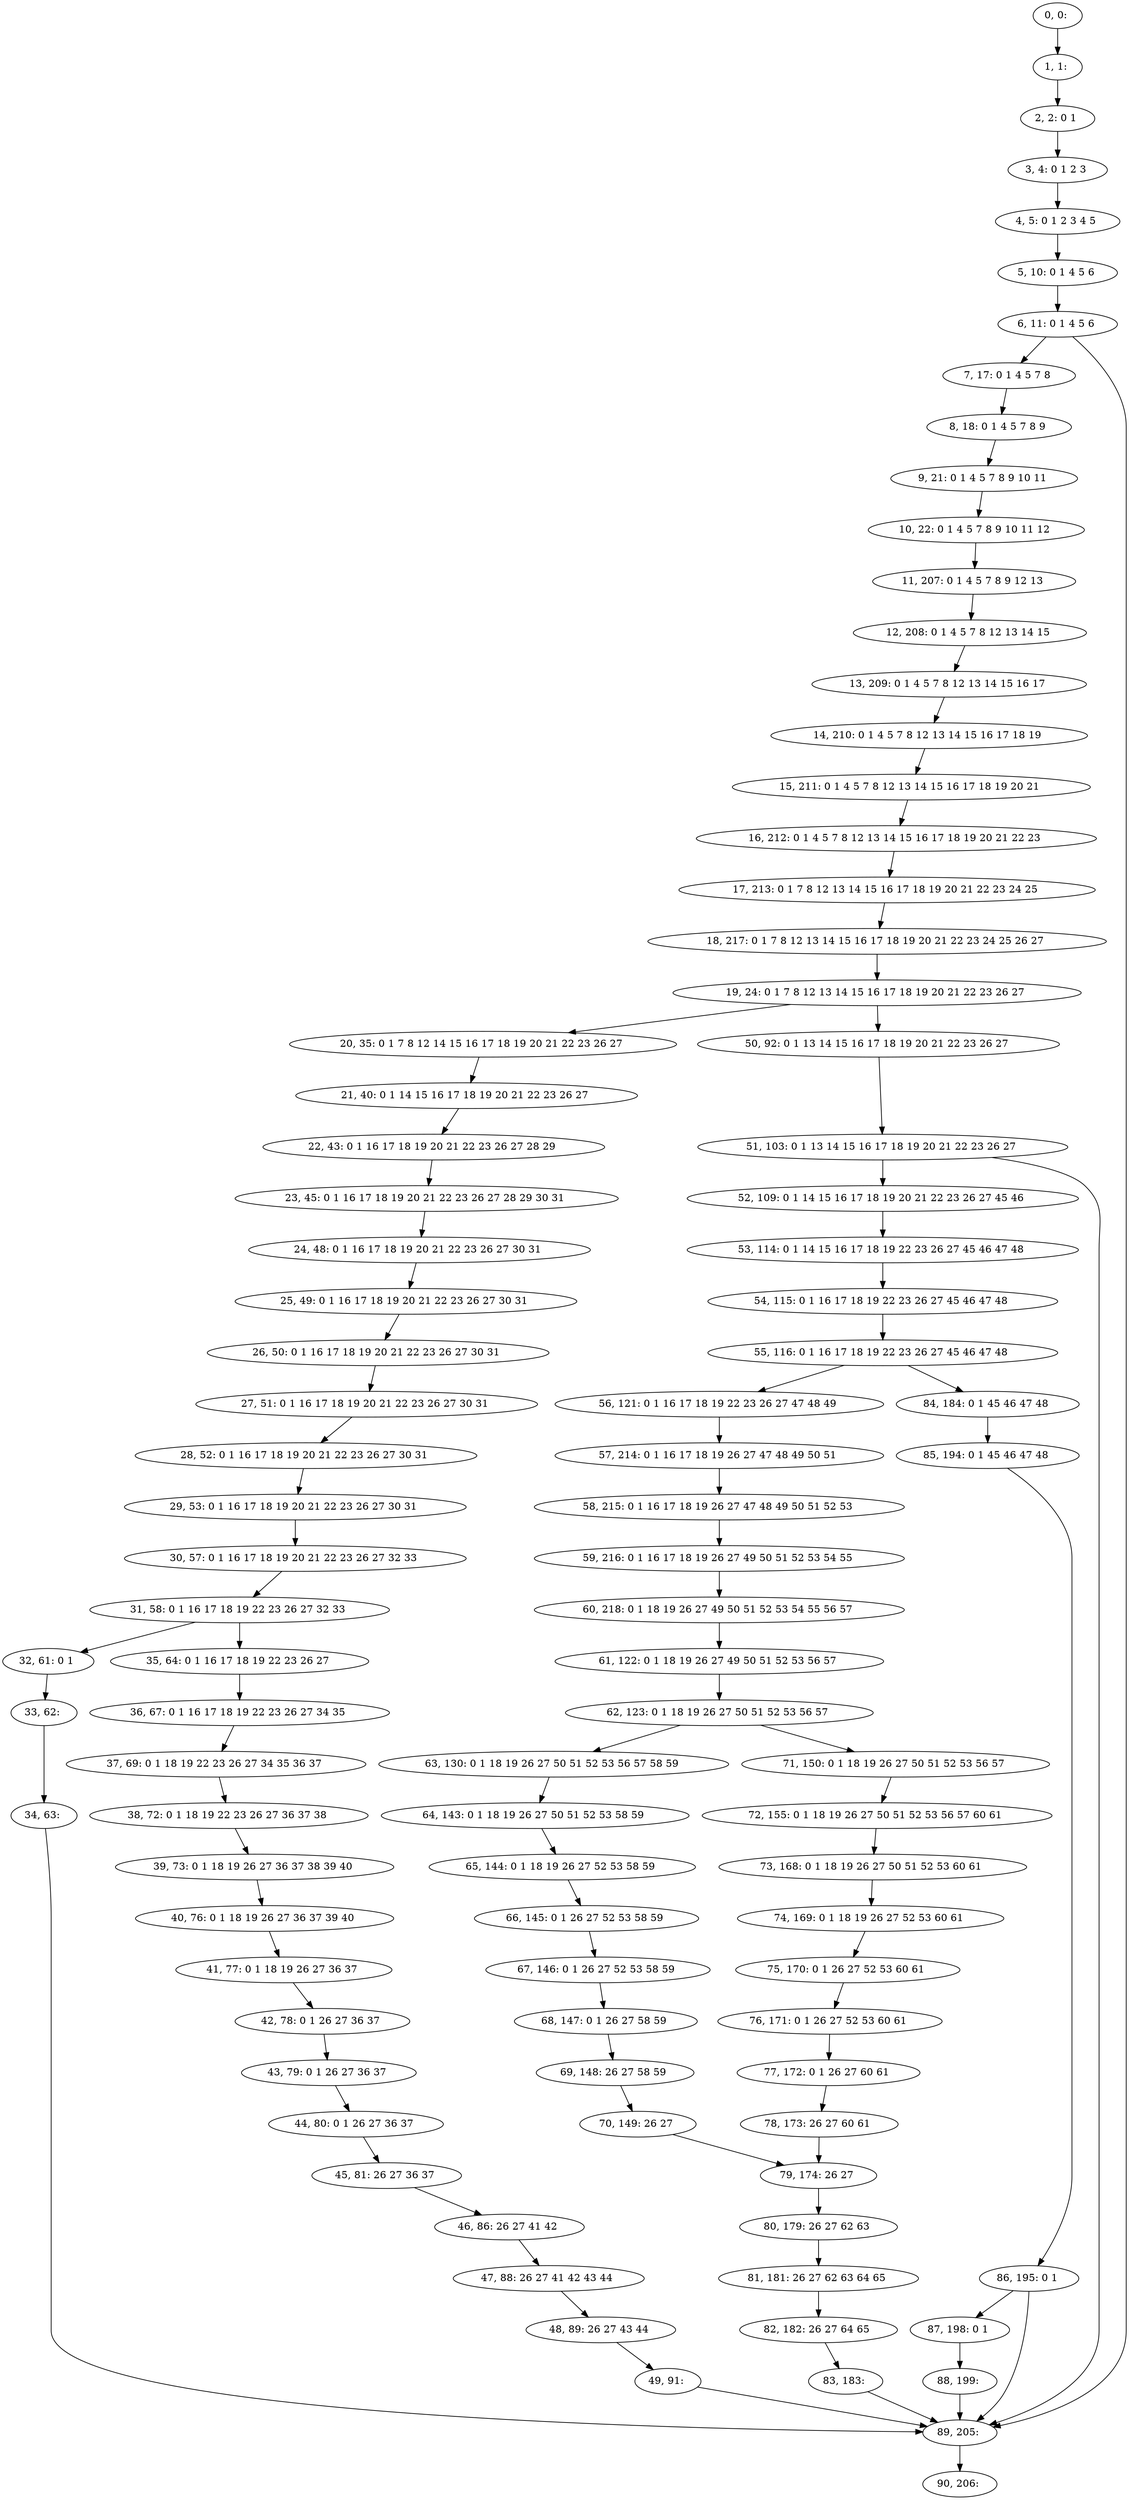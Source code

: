 digraph G {
0[label="0, 0: "];
1[label="1, 1: "];
2[label="2, 2: 0 1 "];
3[label="3, 4: 0 1 2 3 "];
4[label="4, 5: 0 1 2 3 4 5 "];
5[label="5, 10: 0 1 4 5 6 "];
6[label="6, 11: 0 1 4 5 6 "];
7[label="7, 17: 0 1 4 5 7 8 "];
8[label="8, 18: 0 1 4 5 7 8 9 "];
9[label="9, 21: 0 1 4 5 7 8 9 10 11 "];
10[label="10, 22: 0 1 4 5 7 8 9 10 11 12 "];
11[label="11, 207: 0 1 4 5 7 8 9 12 13 "];
12[label="12, 208: 0 1 4 5 7 8 12 13 14 15 "];
13[label="13, 209: 0 1 4 5 7 8 12 13 14 15 16 17 "];
14[label="14, 210: 0 1 4 5 7 8 12 13 14 15 16 17 18 19 "];
15[label="15, 211: 0 1 4 5 7 8 12 13 14 15 16 17 18 19 20 21 "];
16[label="16, 212: 0 1 4 5 7 8 12 13 14 15 16 17 18 19 20 21 22 23 "];
17[label="17, 213: 0 1 7 8 12 13 14 15 16 17 18 19 20 21 22 23 24 25 "];
18[label="18, 217: 0 1 7 8 12 13 14 15 16 17 18 19 20 21 22 23 24 25 26 27 "];
19[label="19, 24: 0 1 7 8 12 13 14 15 16 17 18 19 20 21 22 23 26 27 "];
20[label="20, 35: 0 1 7 8 12 14 15 16 17 18 19 20 21 22 23 26 27 "];
21[label="21, 40: 0 1 14 15 16 17 18 19 20 21 22 23 26 27 "];
22[label="22, 43: 0 1 16 17 18 19 20 21 22 23 26 27 28 29 "];
23[label="23, 45: 0 1 16 17 18 19 20 21 22 23 26 27 28 29 30 31 "];
24[label="24, 48: 0 1 16 17 18 19 20 21 22 23 26 27 30 31 "];
25[label="25, 49: 0 1 16 17 18 19 20 21 22 23 26 27 30 31 "];
26[label="26, 50: 0 1 16 17 18 19 20 21 22 23 26 27 30 31 "];
27[label="27, 51: 0 1 16 17 18 19 20 21 22 23 26 27 30 31 "];
28[label="28, 52: 0 1 16 17 18 19 20 21 22 23 26 27 30 31 "];
29[label="29, 53: 0 1 16 17 18 19 20 21 22 23 26 27 30 31 "];
30[label="30, 57: 0 1 16 17 18 19 20 21 22 23 26 27 32 33 "];
31[label="31, 58: 0 1 16 17 18 19 22 23 26 27 32 33 "];
32[label="32, 61: 0 1 "];
33[label="33, 62: "];
34[label="34, 63: "];
35[label="35, 64: 0 1 16 17 18 19 22 23 26 27 "];
36[label="36, 67: 0 1 16 17 18 19 22 23 26 27 34 35 "];
37[label="37, 69: 0 1 18 19 22 23 26 27 34 35 36 37 "];
38[label="38, 72: 0 1 18 19 22 23 26 27 36 37 38 "];
39[label="39, 73: 0 1 18 19 26 27 36 37 38 39 40 "];
40[label="40, 76: 0 1 18 19 26 27 36 37 39 40 "];
41[label="41, 77: 0 1 18 19 26 27 36 37 "];
42[label="42, 78: 0 1 26 27 36 37 "];
43[label="43, 79: 0 1 26 27 36 37 "];
44[label="44, 80: 0 1 26 27 36 37 "];
45[label="45, 81: 26 27 36 37 "];
46[label="46, 86: 26 27 41 42 "];
47[label="47, 88: 26 27 41 42 43 44 "];
48[label="48, 89: 26 27 43 44 "];
49[label="49, 91: "];
50[label="50, 92: 0 1 13 14 15 16 17 18 19 20 21 22 23 26 27 "];
51[label="51, 103: 0 1 13 14 15 16 17 18 19 20 21 22 23 26 27 "];
52[label="52, 109: 0 1 14 15 16 17 18 19 20 21 22 23 26 27 45 46 "];
53[label="53, 114: 0 1 14 15 16 17 18 19 22 23 26 27 45 46 47 48 "];
54[label="54, 115: 0 1 16 17 18 19 22 23 26 27 45 46 47 48 "];
55[label="55, 116: 0 1 16 17 18 19 22 23 26 27 45 46 47 48 "];
56[label="56, 121: 0 1 16 17 18 19 22 23 26 27 47 48 49 "];
57[label="57, 214: 0 1 16 17 18 19 26 27 47 48 49 50 51 "];
58[label="58, 215: 0 1 16 17 18 19 26 27 47 48 49 50 51 52 53 "];
59[label="59, 216: 0 1 16 17 18 19 26 27 49 50 51 52 53 54 55 "];
60[label="60, 218: 0 1 18 19 26 27 49 50 51 52 53 54 55 56 57 "];
61[label="61, 122: 0 1 18 19 26 27 49 50 51 52 53 56 57 "];
62[label="62, 123: 0 1 18 19 26 27 50 51 52 53 56 57 "];
63[label="63, 130: 0 1 18 19 26 27 50 51 52 53 56 57 58 59 "];
64[label="64, 143: 0 1 18 19 26 27 50 51 52 53 58 59 "];
65[label="65, 144: 0 1 18 19 26 27 52 53 58 59 "];
66[label="66, 145: 0 1 26 27 52 53 58 59 "];
67[label="67, 146: 0 1 26 27 52 53 58 59 "];
68[label="68, 147: 0 1 26 27 58 59 "];
69[label="69, 148: 26 27 58 59 "];
70[label="70, 149: 26 27 "];
71[label="71, 150: 0 1 18 19 26 27 50 51 52 53 56 57 "];
72[label="72, 155: 0 1 18 19 26 27 50 51 52 53 56 57 60 61 "];
73[label="73, 168: 0 1 18 19 26 27 50 51 52 53 60 61 "];
74[label="74, 169: 0 1 18 19 26 27 52 53 60 61 "];
75[label="75, 170: 0 1 26 27 52 53 60 61 "];
76[label="76, 171: 0 1 26 27 52 53 60 61 "];
77[label="77, 172: 0 1 26 27 60 61 "];
78[label="78, 173: 26 27 60 61 "];
79[label="79, 174: 26 27 "];
80[label="80, 179: 26 27 62 63 "];
81[label="81, 181: 26 27 62 63 64 65 "];
82[label="82, 182: 26 27 64 65 "];
83[label="83, 183: "];
84[label="84, 184: 0 1 45 46 47 48 "];
85[label="85, 194: 0 1 45 46 47 48 "];
86[label="86, 195: 0 1 "];
87[label="87, 198: 0 1 "];
88[label="88, 199: "];
89[label="89, 205: "];
90[label="90, 206: "];
0->1 ;
1->2 ;
2->3 ;
3->4 ;
4->5 ;
5->6 ;
6->7 ;
6->89 ;
7->8 ;
8->9 ;
9->10 ;
10->11 ;
11->12 ;
12->13 ;
13->14 ;
14->15 ;
15->16 ;
16->17 ;
17->18 ;
18->19 ;
19->20 ;
19->50 ;
20->21 ;
21->22 ;
22->23 ;
23->24 ;
24->25 ;
25->26 ;
26->27 ;
27->28 ;
28->29 ;
29->30 ;
30->31 ;
31->32 ;
31->35 ;
32->33 ;
33->34 ;
34->89 ;
35->36 ;
36->37 ;
37->38 ;
38->39 ;
39->40 ;
40->41 ;
41->42 ;
42->43 ;
43->44 ;
44->45 ;
45->46 ;
46->47 ;
47->48 ;
48->49 ;
49->89 ;
50->51 ;
51->52 ;
51->89 ;
52->53 ;
53->54 ;
54->55 ;
55->56 ;
55->84 ;
56->57 ;
57->58 ;
58->59 ;
59->60 ;
60->61 ;
61->62 ;
62->63 ;
62->71 ;
63->64 ;
64->65 ;
65->66 ;
66->67 ;
67->68 ;
68->69 ;
69->70 ;
70->79 ;
71->72 ;
72->73 ;
73->74 ;
74->75 ;
75->76 ;
76->77 ;
77->78 ;
78->79 ;
79->80 ;
80->81 ;
81->82 ;
82->83 ;
83->89 ;
84->85 ;
85->86 ;
86->87 ;
86->89 ;
87->88 ;
88->89 ;
89->90 ;
}
